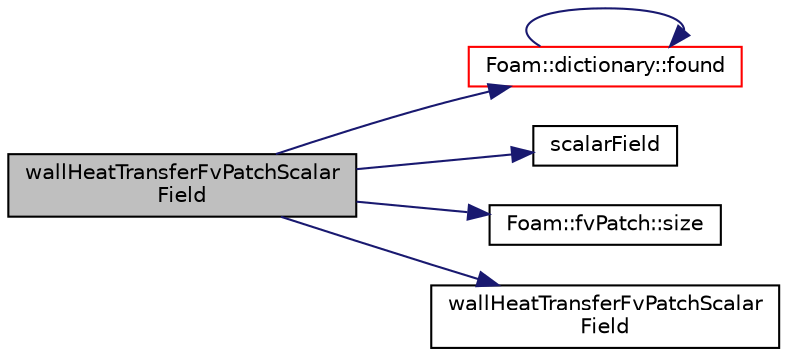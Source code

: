 digraph "wallHeatTransferFvPatchScalarField"
{
  bgcolor="transparent";
  edge [fontname="Helvetica",fontsize="10",labelfontname="Helvetica",labelfontsize="10"];
  node [fontname="Helvetica",fontsize="10",shape=record];
  rankdir="LR";
  Node1 [label="wallHeatTransferFvPatchScalar\lField",height=0.2,width=0.4,color="black", fillcolor="grey75", style="filled", fontcolor="black"];
  Node1 -> Node2 [color="midnightblue",fontsize="10",style="solid",fontname="Helvetica"];
  Node2 [label="Foam::dictionary::found",height=0.2,width=0.4,color="red",URL="$a00523.html#ae9d6521e0e8d3956f9b49ddeb44877b8",tooltip="Search dictionary for given keyword. "];
  Node2 -> Node2 [color="midnightblue",fontsize="10",style="solid",fontname="Helvetica"];
  Node1 -> Node3 [color="midnightblue",fontsize="10",style="solid",fontname="Helvetica"];
  Node3 [label="scalarField",height=0.2,width=0.4,color="black",URL="$a04315.html#afcd8855c276a98ae9604b35c8fb5b81e"];
  Node1 -> Node4 [color="midnightblue",fontsize="10",style="solid",fontname="Helvetica"];
  Node4 [label="Foam::fvPatch::size",height=0.2,width=0.4,color="black",URL="$a00885.html#aefe0792b5b0175e6022a92a906fdf053",tooltip="Return size. "];
  Node1 -> Node5 [color="midnightblue",fontsize="10",style="solid",fontname="Helvetica"];
  Node5 [label="wallHeatTransferFvPatchScalar\lField",height=0.2,width=0.4,color="black",URL="$a02839.html#a678fdbd16c51a323ef20c0a6b4ae999a",tooltip="Construct from patch and internal field. "];
}
